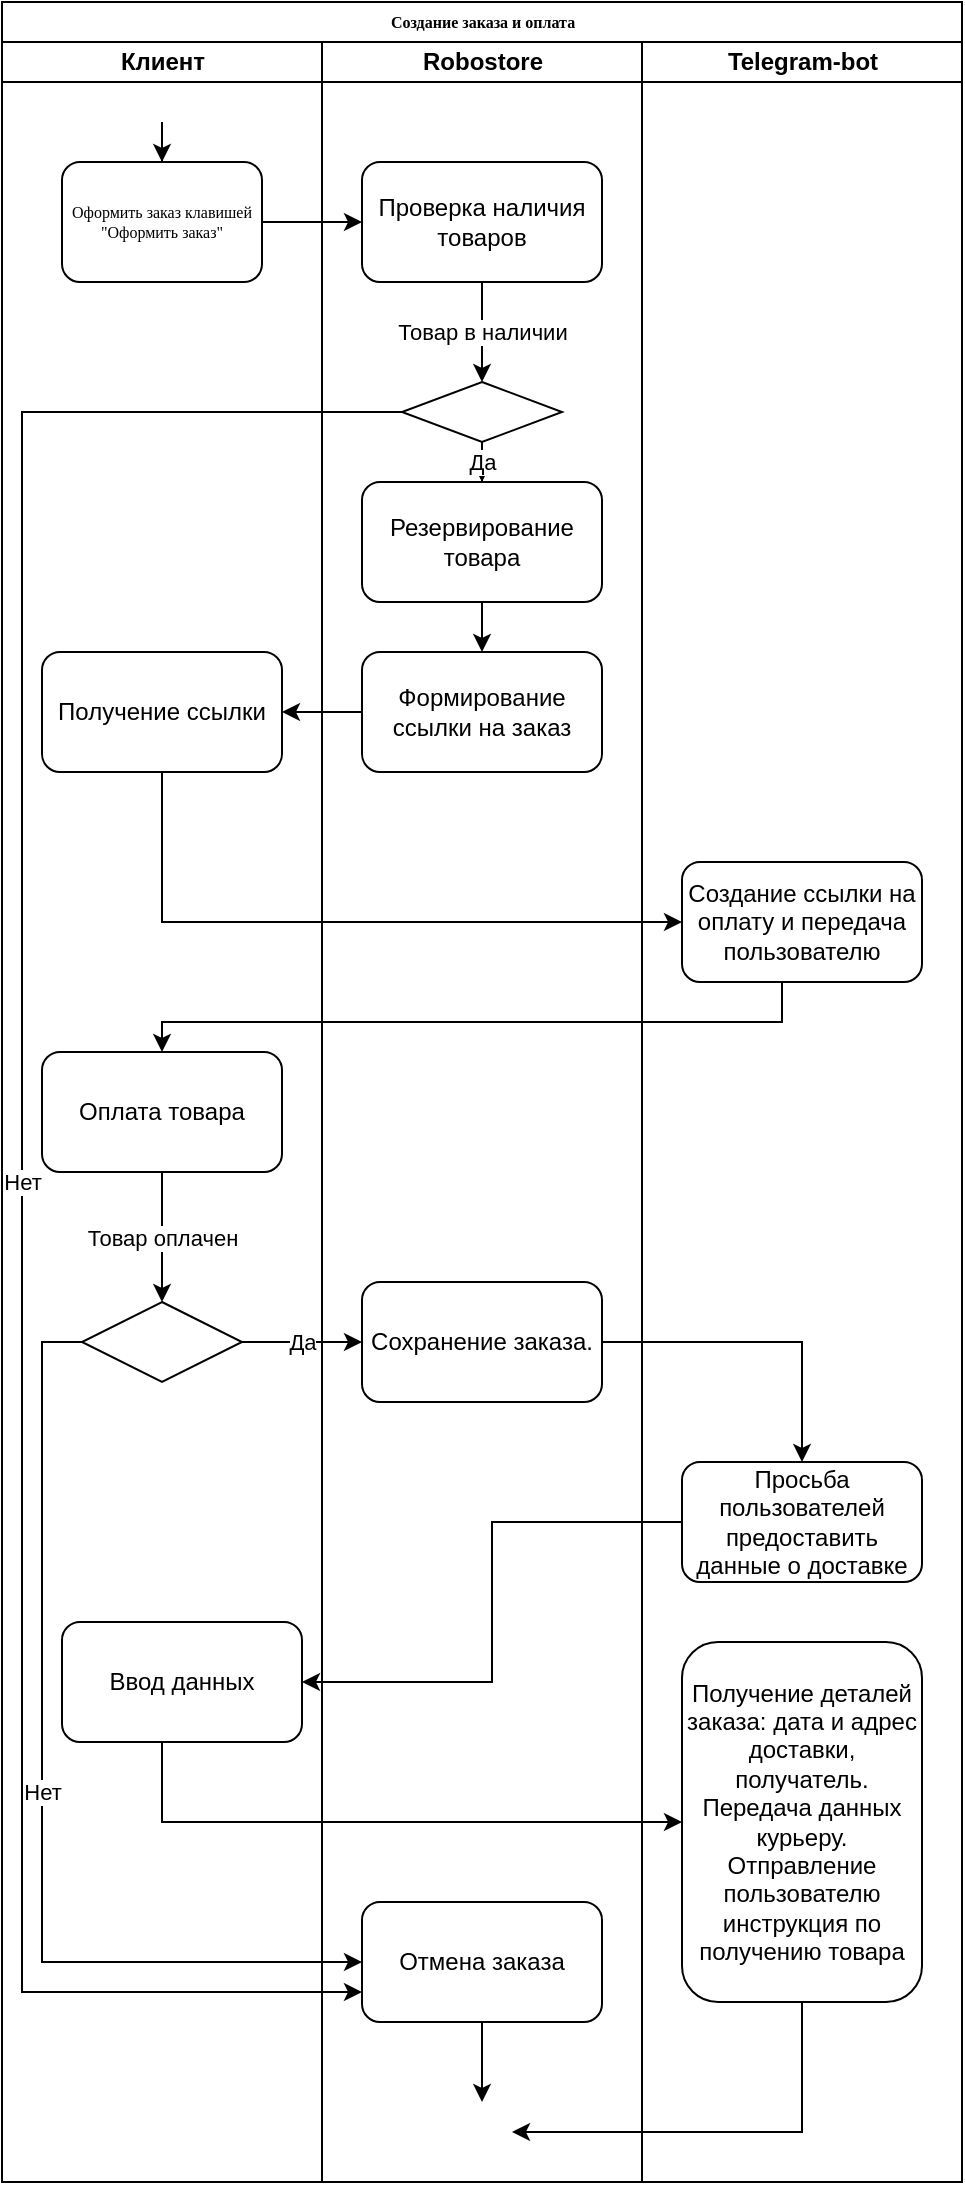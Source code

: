 <mxfile version="13.7.9" type="device"><diagram name="Page-1" id="74e2e168-ea6b-b213-b513-2b3c1d86103e"><mxGraphModel dx="1422" dy="806" grid="1" gridSize="10" guides="1" tooltips="1" connect="1" arrows="1" fold="1" page="1" pageScale="1" pageWidth="1100" pageHeight="850" background="#ffffff" math="0" shadow="0"><root><mxCell id="0"/><mxCell id="1" parent="0"/><mxCell id="77e6c97f196da883-1" value="Создание заказа и оплата" style="swimlane;html=1;childLayout=stackLayout;startSize=20;rounded=0;shadow=0;labelBackgroundColor=none;strokeWidth=1;fontFamily=Verdana;fontSize=8;align=center;" parent="1" vertex="1"><mxGeometry x="70" y="40" width="480" height="1090" as="geometry"/></mxCell><mxCell id="77e6c97f196da883-2" value="Клиент" style="swimlane;html=1;startSize=20;" parent="77e6c97f196da883-1" vertex="1"><mxGeometry y="20" width="160" height="1070" as="geometry"/></mxCell><mxCell id="xNvEjLdcI9rfoUsOSEQW-2" style="edgeStyle=orthogonalEdgeStyle;rounded=0;orthogonalLoop=1;jettySize=auto;html=1;" parent="77e6c97f196da883-2" source="xNvEjLdcI9rfoUsOSEQW-1" target="77e6c97f196da883-9" edge="1"><mxGeometry relative="1" as="geometry"/></mxCell><mxCell id="xNvEjLdcI9rfoUsOSEQW-28" value="" style="rhombus;whiteSpace=wrap;html=1;" parent="77e6c97f196da883-2" vertex="1"><mxGeometry x="40" y="630" width="80" height="40" as="geometry"/></mxCell><mxCell id="xNvEjLdcI9rfoUsOSEQW-1" value="" style="shape=image;html=1;verticalAlign=top;verticalLabelPosition=bottom;labelBackgroundColor=#ffffff;imageAspect=0;aspect=fixed;image=https://cdn4.iconfinder.com/data/icons/essential-app-2/16/record-round-circle-dot-128.png" parent="77e6c97f196da883-2" vertex="1"><mxGeometry x="71" y="30" width="18" height="18" as="geometry"/></mxCell><mxCell id="77e6c97f196da883-9" value="Оформить заказ клавишей &quot;Оформить заказ&quot;" style="rounded=1;whiteSpace=wrap;html=1;shadow=0;labelBackgroundColor=none;strokeWidth=1;fontFamily=Verdana;fontSize=8;align=center;" parent="77e6c97f196da883-2" vertex="1"><mxGeometry x="30" y="60" width="100" height="60" as="geometry"/></mxCell><mxCell id="xNvEjLdcI9rfoUsOSEQW-29" value="Товар оплачен" style="edgeStyle=orthogonalEdgeStyle;rounded=0;orthogonalLoop=1;jettySize=auto;html=1;" parent="77e6c97f196da883-2" source="xNvEjLdcI9rfoUsOSEQW-26" target="xNvEjLdcI9rfoUsOSEQW-28" edge="1"><mxGeometry relative="1" as="geometry"/></mxCell><mxCell id="xNvEjLdcI9rfoUsOSEQW-16" value="Получение ссылки" style="rounded=1;whiteSpace=wrap;html=1;" parent="77e6c97f196da883-2" vertex="1"><mxGeometry x="20" y="305" width="120" height="60" as="geometry"/></mxCell><mxCell id="xNvEjLdcI9rfoUsOSEQW-26" value="Оплата товара" style="rounded=1;whiteSpace=wrap;html=1;" parent="77e6c97f196da883-2" vertex="1"><mxGeometry x="20" y="505" width="120" height="60" as="geometry"/></mxCell><mxCell id="xNvEjLdcI9rfoUsOSEQW-37" value="Ввод данных" style="rounded=1;whiteSpace=wrap;html=1;" parent="77e6c97f196da883-2" vertex="1"><mxGeometry x="30" y="790" width="120" height="60" as="geometry"/></mxCell><mxCell id="77e6c97f196da883-3" value="Robostore" style="swimlane;html=1;startSize=20;fillColor=#FFFFFF;" parent="77e6c97f196da883-1" vertex="1"><mxGeometry x="160" y="20" width="160" height="1070" as="geometry"/></mxCell><mxCell id="xNvEjLdcI9rfoUsOSEQW-13" value="" style="shape=image;html=1;verticalAlign=top;verticalLabelPosition=bottom;labelBackgroundColor=#ffffff;imageAspect=0;aspect=fixed;image=https://cdn2.iconfinder.com/data/icons/font-awesome/1792/dot-circle-o-128.png" parent="77e6c97f196da883-3" vertex="1"><mxGeometry x="65" y="1030" width="30" height="30" as="geometry"/></mxCell><mxCell id="xNvEjLdcI9rfoUsOSEQW-5" value="Проверка наличия товаров" style="rounded=1;whiteSpace=wrap;html=1;" parent="77e6c97f196da883-3" vertex="1"><mxGeometry x="20" y="60" width="120" height="60" as="geometry"/></mxCell><mxCell id="xNvEjLdcI9rfoUsOSEQW-11" value="Да" style="edgeStyle=orthogonalEdgeStyle;rounded=0;orthogonalLoop=1;jettySize=auto;html=1;" parent="77e6c97f196da883-3" source="xNvEjLdcI9rfoUsOSEQW-9" target="xNvEjLdcI9rfoUsOSEQW-10" edge="1"><mxGeometry relative="1" as="geometry"/></mxCell><mxCell id="xNvEjLdcI9rfoUsOSEQW-9" value="" style="rhombus;whiteSpace=wrap;html=1;" parent="77e6c97f196da883-3" vertex="1"><mxGeometry x="40" y="170" width="80" height="30" as="geometry"/></mxCell><mxCell id="Kr8p4vclb2B2ROQesCe4-6" style="edgeStyle=orthogonalEdgeStyle;rounded=0;orthogonalLoop=1;jettySize=auto;html=1;" edge="1" parent="77e6c97f196da883-3" source="xNvEjLdcI9rfoUsOSEQW-10" target="Kr8p4vclb2B2ROQesCe4-1"><mxGeometry relative="1" as="geometry"/></mxCell><mxCell id="xNvEjLdcI9rfoUsOSEQW-10" value="Резервирование товара" style="rounded=1;whiteSpace=wrap;html=1;" parent="77e6c97f196da883-3" vertex="1"><mxGeometry x="20" y="220" width="120" height="60" as="geometry"/></mxCell><mxCell id="xNvEjLdcI9rfoUsOSEQW-15" value="Нет" style="edgeStyle=orthogonalEdgeStyle;rounded=0;orthogonalLoop=1;jettySize=auto;html=1;entryX=0;entryY=0.75;entryDx=0;entryDy=0;" parent="77e6c97f196da883-3" source="xNvEjLdcI9rfoUsOSEQW-9" target="xNvEjLdcI9rfoUsOSEQW-12" edge="1"><mxGeometry relative="1" as="geometry"><mxPoint x="-100" y="710" as="targetPoint"/><Array as="points"><mxPoint x="-150" y="185"/><mxPoint x="-150" y="975"/></Array></mxGeometry></mxCell><mxCell id="xNvEjLdcI9rfoUsOSEQW-14" style="edgeStyle=orthogonalEdgeStyle;rounded=0;orthogonalLoop=1;jettySize=auto;html=1;" parent="77e6c97f196da883-3" source="xNvEjLdcI9rfoUsOSEQW-12" target="xNvEjLdcI9rfoUsOSEQW-13" edge="1"><mxGeometry relative="1" as="geometry"/></mxCell><mxCell id="xNvEjLdcI9rfoUsOSEQW-12" value="Отмена заказа" style="rounded=1;whiteSpace=wrap;html=1;" parent="77e6c97f196da883-3" vertex="1"><mxGeometry x="20" y="930" width="120" height="60" as="geometry"/></mxCell><mxCell id="xNvEjLdcI9rfoUsOSEQW-25" value="Сохранение заказа." style="rounded=1;whiteSpace=wrap;html=1;" parent="77e6c97f196da883-3" vertex="1"><mxGeometry x="20" y="620" width="120" height="60" as="geometry"/></mxCell><mxCell id="Kr8p4vclb2B2ROQesCe4-1" value="&lt;span&gt;Формирование ссылки на заказ&lt;/span&gt;" style="rounded=1;whiteSpace=wrap;html=1;" vertex="1" parent="77e6c97f196da883-3"><mxGeometry x="20" y="305" width="120" height="60" as="geometry"/></mxCell><mxCell id="77e6c97f196da883-4" value="Telegram-bot" style="swimlane;html=1;startSize=20;" parent="77e6c97f196da883-1" vertex="1"><mxGeometry x="320" y="20" width="160" height="1070" as="geometry"/></mxCell><mxCell id="xNvEjLdcI9rfoUsOSEQW-39" value="&lt;span&gt;Получение деталей заказа: дата и адрес доставки, получатель. Передача данных курьеру.&lt;br&gt;Отправление пользователю инструкция по получению товара&lt;br&gt;&lt;/span&gt;" style="rounded=1;whiteSpace=wrap;html=1;" parent="77e6c97f196da883-4" vertex="1"><mxGeometry x="20" y="800" width="120" height="180" as="geometry"/></mxCell><mxCell id="xNvEjLdcI9rfoUsOSEQW-34" value="Просьба пользователей предоставить данные о доставке" style="rounded=1;whiteSpace=wrap;html=1;" parent="77e6c97f196da883-4" vertex="1"><mxGeometry x="20" y="710" width="120" height="60" as="geometry"/></mxCell><mxCell id="xNvEjLdcI9rfoUsOSEQW-19" value="Создание ссылки на оплату и передача пользователю" style="rounded=1;whiteSpace=wrap;html=1;" parent="77e6c97f196da883-4" vertex="1"><mxGeometry x="20" y="410" width="120" height="60" as="geometry"/></mxCell><mxCell id="xNvEjLdcI9rfoUsOSEQW-6" style="edgeStyle=orthogonalEdgeStyle;rounded=0;orthogonalLoop=1;jettySize=auto;html=1;entryX=0;entryY=0.5;entryDx=0;entryDy=0;" parent="77e6c97f196da883-1" source="77e6c97f196da883-9" target="xNvEjLdcI9rfoUsOSEQW-5" edge="1"><mxGeometry relative="1" as="geometry"/></mxCell><mxCell id="xNvEjLdcI9rfoUsOSEQW-30" value="Нет" style="edgeStyle=orthogonalEdgeStyle;rounded=0;orthogonalLoop=1;jettySize=auto;html=1;entryX=0;entryY=0.5;entryDx=0;entryDy=0;" parent="77e6c97f196da883-1" source="xNvEjLdcI9rfoUsOSEQW-28" target="xNvEjLdcI9rfoUsOSEQW-12" edge="1"><mxGeometry relative="1" as="geometry"><Array as="points"><mxPoint x="20" y="670"/><mxPoint x="20" y="980"/></Array></mxGeometry></mxCell><mxCell id="xNvEjLdcI9rfoUsOSEQW-33" value="Да" style="edgeStyle=orthogonalEdgeStyle;rounded=0;orthogonalLoop=1;jettySize=auto;html=1;" parent="77e6c97f196da883-1" source="xNvEjLdcI9rfoUsOSEQW-28" target="xNvEjLdcI9rfoUsOSEQW-25" edge="1"><mxGeometry relative="1" as="geometry"/></mxCell><mxCell id="xNvEjLdcI9rfoUsOSEQW-36" style="edgeStyle=orthogonalEdgeStyle;rounded=0;orthogonalLoop=1;jettySize=auto;html=1;" parent="77e6c97f196da883-1" source="xNvEjLdcI9rfoUsOSEQW-25" target="xNvEjLdcI9rfoUsOSEQW-34" edge="1"><mxGeometry relative="1" as="geometry"/></mxCell><mxCell id="xNvEjLdcI9rfoUsOSEQW-38" style="edgeStyle=orthogonalEdgeStyle;rounded=0;orthogonalLoop=1;jettySize=auto;html=1;entryX=1;entryY=0.5;entryDx=0;entryDy=0;" parent="77e6c97f196da883-1" source="xNvEjLdcI9rfoUsOSEQW-34" target="xNvEjLdcI9rfoUsOSEQW-37" edge="1"><mxGeometry relative="1" as="geometry"/></mxCell><mxCell id="xNvEjLdcI9rfoUsOSEQW-40" style="edgeStyle=orthogonalEdgeStyle;rounded=0;orthogonalLoop=1;jettySize=auto;html=1;entryX=0;entryY=0.5;entryDx=0;entryDy=0;" parent="77e6c97f196da883-1" source="xNvEjLdcI9rfoUsOSEQW-37" target="xNvEjLdcI9rfoUsOSEQW-39" edge="1"><mxGeometry relative="1" as="geometry"><Array as="points"><mxPoint x="80" y="910"/></Array></mxGeometry></mxCell><mxCell id="xNvEjLdcI9rfoUsOSEQW-42" style="edgeStyle=orthogonalEdgeStyle;rounded=0;orthogonalLoop=1;jettySize=auto;html=1;entryX=1;entryY=0.5;entryDx=0;entryDy=0;" parent="77e6c97f196da883-1" source="xNvEjLdcI9rfoUsOSEQW-39" target="xNvEjLdcI9rfoUsOSEQW-13" edge="1"><mxGeometry relative="1" as="geometry"><mxPoint x="300" y="730" as="targetPoint"/><Array as="points"><mxPoint x="400" y="1065"/></Array></mxGeometry></mxCell><mxCell id="Kr8p4vclb2B2ROQesCe4-4" style="edgeStyle=orthogonalEdgeStyle;rounded=0;orthogonalLoop=1;jettySize=auto;html=1;" edge="1" parent="77e6c97f196da883-1" source="xNvEjLdcI9rfoUsOSEQW-19" target="xNvEjLdcI9rfoUsOSEQW-26"><mxGeometry relative="1" as="geometry"><Array as="points"><mxPoint x="390" y="510"/><mxPoint x="80" y="510"/></Array></mxGeometry></mxCell><mxCell id="Kr8p4vclb2B2ROQesCe4-7" style="edgeStyle=orthogonalEdgeStyle;rounded=0;orthogonalLoop=1;jettySize=auto;html=1;" edge="1" parent="77e6c97f196da883-1" source="Kr8p4vclb2B2ROQesCe4-1" target="xNvEjLdcI9rfoUsOSEQW-16"><mxGeometry relative="1" as="geometry"/></mxCell><mxCell id="Kr8p4vclb2B2ROQesCe4-8" style="edgeStyle=orthogonalEdgeStyle;rounded=0;orthogonalLoop=1;jettySize=auto;html=1;entryX=0;entryY=0.5;entryDx=0;entryDy=0;" edge="1" parent="77e6c97f196da883-1" source="xNvEjLdcI9rfoUsOSEQW-16" target="xNvEjLdcI9rfoUsOSEQW-19"><mxGeometry relative="1" as="geometry"><Array as="points"><mxPoint x="80" y="460"/></Array></mxGeometry></mxCell><mxCell id="xNvEjLdcI9rfoUsOSEQW-7" value="" style="endArrow=classic;html=1;exitX=0.5;exitY=1;exitDx=0;exitDy=0;" parent="1" source="xNvEjLdcI9rfoUsOSEQW-5" edge="1"><mxGeometry relative="1" as="geometry"><mxPoint x="650" y="390" as="sourcePoint"/><mxPoint x="310" y="230" as="targetPoint"/><Array as="points"><mxPoint x="310" y="200"/></Array></mxGeometry></mxCell><mxCell id="xNvEjLdcI9rfoUsOSEQW-8" value="Товар в наличии" style="edgeLabel;resizable=0;html=1;align=center;verticalAlign=middle;" parent="xNvEjLdcI9rfoUsOSEQW-7" connectable="0" vertex="1"><mxGeometry relative="1" as="geometry"/></mxCell></root></mxGraphModel></diagram></mxfile>